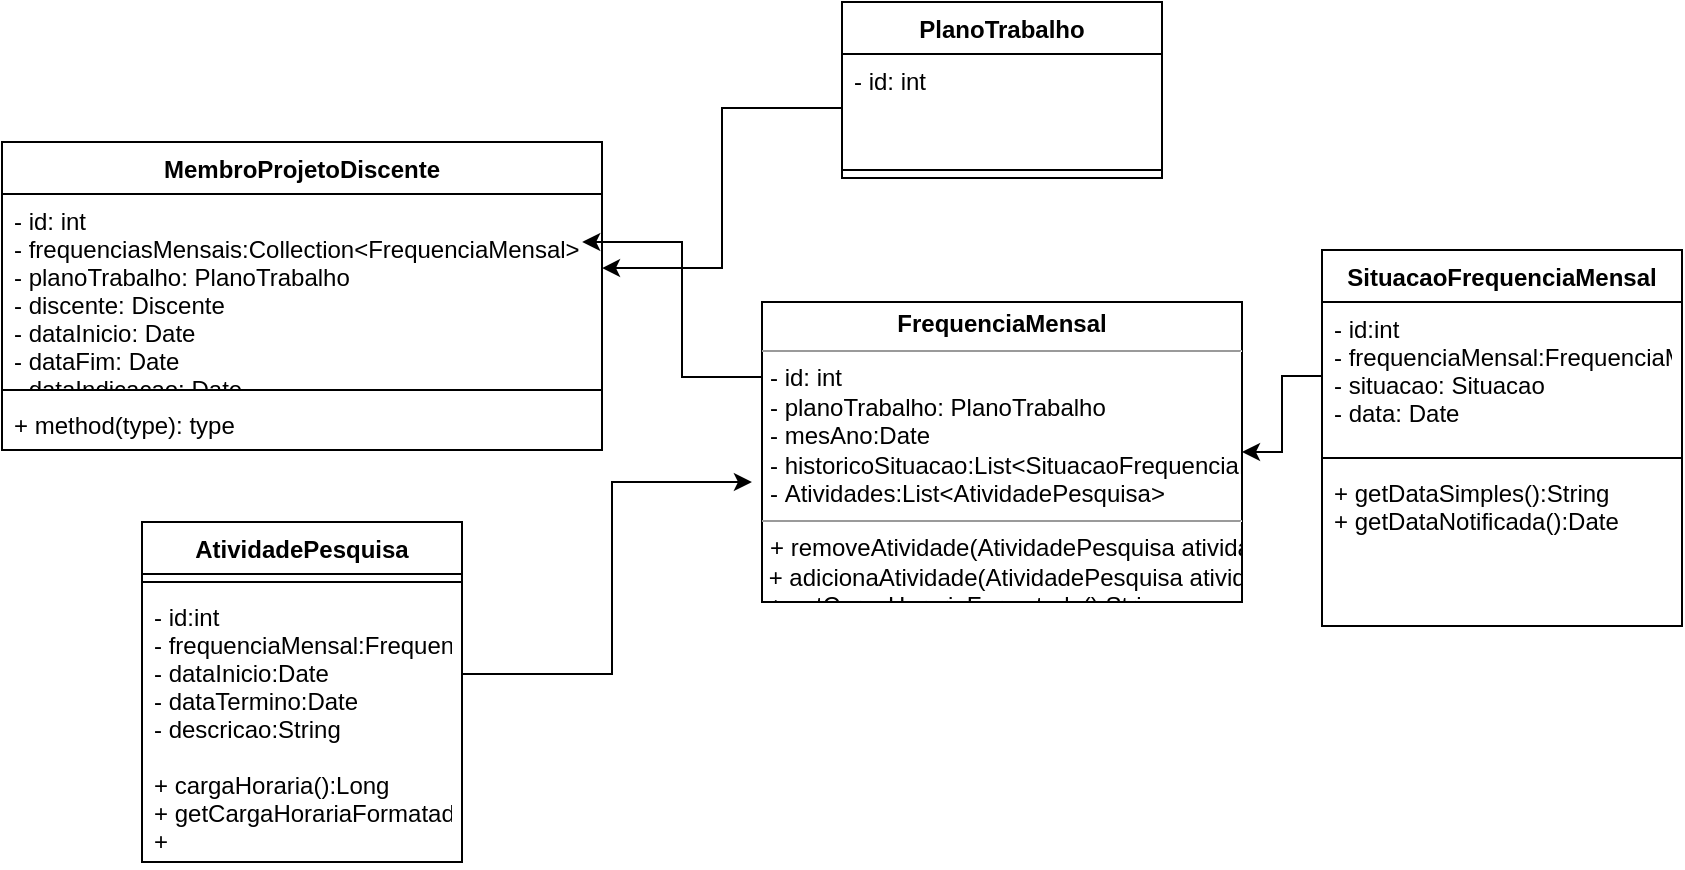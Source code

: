 <mxfile version="20.0.1" type="github">
  <diagram id="C5RBs43oDa-KdzZeNtuy" name="Page-1">
    <mxGraphModel dx="1935" dy="1662" grid="1" gridSize="10" guides="1" tooltips="1" connect="1" arrows="1" fold="1" page="1" pageScale="1" pageWidth="827" pageHeight="1169" math="0" shadow="0">
      <root>
        <mxCell id="WIyWlLk6GJQsqaUBKTNV-0" />
        <mxCell id="WIyWlLk6GJQsqaUBKTNV-1" parent="WIyWlLk6GJQsqaUBKTNV-0" />
        <mxCell id="O9gfkW0jdjY_Y91zfVRB-3" style="edgeStyle=orthogonalEdgeStyle;rounded=0;orthogonalLoop=1;jettySize=auto;html=1;exitX=0;exitY=0.25;exitDx=0;exitDy=0;entryX=0.967;entryY=0.255;entryDx=0;entryDy=0;entryPerimeter=0;" edge="1" parent="WIyWlLk6GJQsqaUBKTNV-1" source="UL5XW_X2hr35cnpbsUzt-4" target="Nl6ChfUlr1yjLetSRzaM-3">
          <mxGeometry relative="1" as="geometry" />
        </mxCell>
        <mxCell id="UL5XW_X2hr35cnpbsUzt-4" value="&lt;p style=&quot;margin:0px;margin-top:4px;text-align:center;&quot;&gt;&lt;b&gt;FrequenciaMensal&lt;/b&gt;&lt;/p&gt;&lt;hr size=&quot;1&quot;&gt;&lt;p style=&quot;margin:0px;margin-left:4px;&quot;&gt;- id: int&lt;/p&gt;&lt;p style=&quot;margin:0px;margin-left:4px;&quot;&gt;- planoTrabalho: PlanoTrabalho&lt;/p&gt;&lt;p style=&quot;margin:0px;margin-left:4px;&quot;&gt;- mesAno:Date&lt;/p&gt;&lt;p style=&quot;margin:0px;margin-left:4px;&quot;&gt;- historicoSituacao:List&amp;lt;SituacaoFrequenciaMensal&amp;gt;&lt;/p&gt;&lt;p style=&quot;margin:0px;margin-left:4px;&quot;&gt;-&amp;nbsp;&lt;span style=&quot;background-color: initial;&quot;&gt;Atividades:List&amp;lt;AtividadePesquisa&amp;gt;&lt;/span&gt;&lt;/p&gt;&lt;hr size=&quot;1&quot;&gt;&lt;p style=&quot;margin:0px;margin-left:4px;&quot;&gt;&lt;span style=&quot;background-color: initial;&quot;&gt;+ removeAtividade(AtividadePesquisa atividade):void&lt;/span&gt;&lt;br&gt;&lt;/p&gt;&amp;nbsp;+ adicionaAtividade(AtividadePesquisa atividade):void&lt;br&gt;&amp;nbsp;+&amp;nbsp;getCargaHorariaFormatada():String&lt;br&gt;&amp;nbsp;+&amp;nbsp;cargaHorariaTotal():Long&lt;br&gt;&amp;nbsp;+&amp;nbsp;chExigidaEmMs():Long&lt;br&gt;&amp;nbsp;+&amp;nbsp;chExigidaEmHoras():int&lt;br&gt;&amp;nbsp;+&amp;nbsp;getCargaHorariaRestanteFormatada():String&lt;br&gt;&amp;nbsp;+ adicionaSituacao(Situacao situacao):void&lt;br&gt;&amp;nbsp;+&amp;nbsp;getSituacaoAtual():String&lt;br&gt;&lt;span style=&quot;background-color: initial;&quot;&gt;&amp;nbsp;+ getSituacao():Situacao&lt;br&gt;&amp;nbsp;+ situacaoFrequenciaMaisRecente(Situacao situacao):SituacaoFrequenciaMensal&lt;br&gt;&amp;nbsp;+&amp;nbsp;&amp;nbsp;getEnviada():&lt;/span&gt;SituacaoFrequenciaMensal&lt;br&gt;&lt;span style=&quot;background-color: initial;&quot;&gt;&amp;nbsp;+&amp;nbsp;&amp;nbsp;getRecusa():&lt;/span&gt;SituacaoFrequenciaMensal&lt;br&gt;&lt;span style=&quot;background-color: initial;&quot;&gt;&amp;nbsp;+&amp;nbsp;&amp;nbsp;getHomologada():&lt;/span&gt;SituacaoFrequenciaMensal&lt;br&gt;&lt;span style=&quot;background-color: initial;&quot;&gt;&amp;nbsp;+&amp;nbsp;&amp;nbsp;getPreenchendo():&lt;/span&gt;SituacaoFrequenciaMensal&lt;br&gt;&lt;span style=&quot;background-color: initial;&quot;&gt;&amp;nbsp;+&amp;nbsp;&amp;nbsp;getNotificada():&lt;/span&gt;SituacaoFrequenciaMensal&lt;br&gt;&lt;span style=&quot;background-color: initial;&quot;&gt;&amp;nbsp;+ getSituacaoFrequencia():SituacaoFrequenciaMensal&lt;br&gt;&amp;nbsp;+ getEnvioFrequencia():Boolean&lt;br&gt;&amp;nbsp;+ cargaHorariaEmHoras():long&lt;br&gt;&amp;nbsp;+ getDataFormatada():String&lt;br&gt;&amp;nbsp;+ getMesAnoFormatado():String&lt;br&gt;&amp;nbsp;+ setDataFormatada(String dataFormatada):void&lt;br&gt;&amp;nbsp;+ getPodeExcluir(): Boolean&lt;br&gt;&amp;nbsp;+ getPodeCriar(): Boolean&lt;br&gt;&amp;nbsp;+ podePersistirNotificacao():Boolean&lt;br&gt;&lt;br&gt;&amp;nbsp;&lt;/span&gt;&lt;br&gt;&lt;p style=&quot;margin:0px;margin-left:4px;&quot;&gt;&lt;br&gt;&lt;/p&gt;" style="verticalAlign=top;align=left;overflow=fill;fontSize=12;fontFamily=Helvetica;html=1;" parent="WIyWlLk6GJQsqaUBKTNV-1" vertex="1">
          <mxGeometry x="-200" y="-250" width="240" height="150" as="geometry" />
        </mxCell>
        <mxCell id="UL5XW_X2hr35cnpbsUzt-7" value="PlanoTrabalho" style="swimlane;fontStyle=1;align=center;verticalAlign=top;childLayout=stackLayout;horizontal=1;startSize=26;horizontalStack=0;resizeParent=1;resizeParentMax=0;resizeLast=0;collapsible=1;marginBottom=0;" parent="WIyWlLk6GJQsqaUBKTNV-1" vertex="1">
          <mxGeometry x="-160" y="-400" width="160" height="88" as="geometry" />
        </mxCell>
        <mxCell id="UL5XW_X2hr35cnpbsUzt-8" value="- id: int&#xa;" style="text;strokeColor=none;fillColor=none;align=left;verticalAlign=top;spacingLeft=4;spacingRight=4;overflow=hidden;rotatable=0;points=[[0,0.5],[1,0.5]];portConstraint=eastwest;" parent="UL5XW_X2hr35cnpbsUzt-7" vertex="1">
          <mxGeometry y="26" width="160" height="54" as="geometry" />
        </mxCell>
        <mxCell id="UL5XW_X2hr35cnpbsUzt-9" value="" style="line;strokeWidth=1;fillColor=none;align=left;verticalAlign=middle;spacingTop=-1;spacingLeft=3;spacingRight=3;rotatable=0;labelPosition=right;points=[];portConstraint=eastwest;" parent="UL5XW_X2hr35cnpbsUzt-7" vertex="1">
          <mxGeometry y="80" width="160" height="8" as="geometry" />
        </mxCell>
        <mxCell id="UL5XW_X2hr35cnpbsUzt-20" value="SituacaoFrequenciaMensal" style="swimlane;fontStyle=1;align=center;verticalAlign=top;childLayout=stackLayout;horizontal=1;startSize=26;horizontalStack=0;resizeParent=1;resizeParentMax=0;resizeLast=0;collapsible=1;marginBottom=0;" parent="WIyWlLk6GJQsqaUBKTNV-1" vertex="1">
          <mxGeometry x="80" y="-276" width="180" height="188" as="geometry" />
        </mxCell>
        <mxCell id="UL5XW_X2hr35cnpbsUzt-21" value="- id:int&#xa;- frequenciaMensal:FrequenciaMensal&#xa;- situacao: Situacao&#xa;- data: Date" style="text;strokeColor=none;fillColor=none;align=left;verticalAlign=top;spacingLeft=4;spacingRight=4;overflow=hidden;rotatable=0;points=[[0,0.5],[1,0.5]];portConstraint=eastwest;" parent="UL5XW_X2hr35cnpbsUzt-20" vertex="1">
          <mxGeometry y="26" width="180" height="74" as="geometry" />
        </mxCell>
        <mxCell id="UL5XW_X2hr35cnpbsUzt-22" value="" style="line;strokeWidth=1;fillColor=none;align=left;verticalAlign=middle;spacingTop=-1;spacingLeft=3;spacingRight=3;rotatable=0;labelPosition=right;points=[];portConstraint=eastwest;" parent="UL5XW_X2hr35cnpbsUzt-20" vertex="1">
          <mxGeometry y="100" width="180" height="8" as="geometry" />
        </mxCell>
        <mxCell id="UL5XW_X2hr35cnpbsUzt-23" value="+ getDataSimples():String&#xa;+ getDataNotificada():Date&#xa;" style="text;strokeColor=none;fillColor=none;align=left;verticalAlign=top;spacingLeft=4;spacingRight=4;overflow=hidden;rotatable=0;points=[[0,0.5],[1,0.5]];portConstraint=eastwest;" parent="UL5XW_X2hr35cnpbsUzt-20" vertex="1">
          <mxGeometry y="108" width="180" height="80" as="geometry" />
        </mxCell>
        <mxCell id="UL5XW_X2hr35cnpbsUzt-24" style="edgeStyle=orthogonalEdgeStyle;rounded=0;orthogonalLoop=1;jettySize=auto;html=1;exitX=0;exitY=0.5;exitDx=0;exitDy=0;entryX=1;entryY=0.5;entryDx=0;entryDy=0;" parent="WIyWlLk6GJQsqaUBKTNV-1" source="UL5XW_X2hr35cnpbsUzt-21" target="UL5XW_X2hr35cnpbsUzt-4" edge="1">
          <mxGeometry relative="1" as="geometry" />
        </mxCell>
        <mxCell id="UL5XW_X2hr35cnpbsUzt-25" value="AtividadePesquisa" style="swimlane;fontStyle=1;align=center;verticalAlign=top;childLayout=stackLayout;horizontal=1;startSize=26;horizontalStack=0;resizeParent=1;resizeParentMax=0;resizeLast=0;collapsible=1;marginBottom=0;" parent="WIyWlLk6GJQsqaUBKTNV-1" vertex="1">
          <mxGeometry x="-510" y="-140" width="160" height="170" as="geometry" />
        </mxCell>
        <mxCell id="UL5XW_X2hr35cnpbsUzt-27" value="" style="line;strokeWidth=1;fillColor=none;align=left;verticalAlign=middle;spacingTop=-1;spacingLeft=3;spacingRight=3;rotatable=0;labelPosition=right;points=[];portConstraint=eastwest;" parent="UL5XW_X2hr35cnpbsUzt-25" vertex="1">
          <mxGeometry y="26" width="160" height="8" as="geometry" />
        </mxCell>
        <mxCell id="UL5XW_X2hr35cnpbsUzt-26" value="- id:int&#xa;- frequenciaMensal:FrequenciaMensal&#xa;- dataInicio:Date&#xa;- dataTermino:Date&#xa;- descricao:String" style="text;strokeColor=none;fillColor=none;align=left;verticalAlign=top;spacingLeft=4;spacingRight=4;overflow=hidden;rotatable=0;points=[[0,0.5],[1,0.5]];portConstraint=eastwest;" parent="UL5XW_X2hr35cnpbsUzt-25" vertex="1">
          <mxGeometry y="34" width="160" height="84" as="geometry" />
        </mxCell>
        <mxCell id="UL5XW_X2hr35cnpbsUzt-28" value="+ cargaHoraria():Long&#xa;+ getCargaHorariaFormatada():String&#xa;+ " style="text;strokeColor=none;fillColor=none;align=left;verticalAlign=top;spacingLeft=4;spacingRight=4;overflow=hidden;rotatable=0;points=[[0,0.5],[1,0.5]];portConstraint=eastwest;" parent="UL5XW_X2hr35cnpbsUzt-25" vertex="1">
          <mxGeometry y="118" width="160" height="52" as="geometry" />
        </mxCell>
        <mxCell id="Nl6ChfUlr1yjLetSRzaM-1" style="edgeStyle=orthogonalEdgeStyle;rounded=0;orthogonalLoop=1;jettySize=auto;html=1;entryX=-0.021;entryY=0.6;entryDx=0;entryDy=0;entryPerimeter=0;" parent="WIyWlLk6GJQsqaUBKTNV-1" source="UL5XW_X2hr35cnpbsUzt-26" target="UL5XW_X2hr35cnpbsUzt-4" edge="1">
          <mxGeometry relative="1" as="geometry" />
        </mxCell>
        <mxCell id="Nl6ChfUlr1yjLetSRzaM-2" value="MembroProjetoDiscente" style="swimlane;fontStyle=1;align=center;verticalAlign=top;childLayout=stackLayout;horizontal=1;startSize=26;horizontalStack=0;resizeParent=1;resizeParentMax=0;resizeLast=0;collapsible=1;marginBottom=0;" parent="WIyWlLk6GJQsqaUBKTNV-1" vertex="1">
          <mxGeometry x="-580" y="-330" width="300" height="154" as="geometry" />
        </mxCell>
        <mxCell id="Nl6ChfUlr1yjLetSRzaM-3" value="- id: int&#xa;- frequenciasMensais:Collection&lt;FrequenciaMensal&gt;&#xa;- planoTrabalho: PlanoTrabalho &#xa;- discente: Discente&#xa;- dataInicio: Date&#xa;- dataFim: Date &#xa;- dataIndicacao: Date&#xa;- dataFinalizacao:Date&#xa;- registroEntrada: RegistroEntrada &#xa;- bolsistaAnterior: MembroProjetoDiscente &#xa;- motivoSubstituicao: String &#xa;- tipoBolsa: TipoBolsaPesquisa &#xa;- selecionado: boolean &#xa;- ignorar: boolean &#xa;- tipoConta: Integer &#xa;- inativo: boolean " style="text;strokeColor=none;fillColor=none;align=left;verticalAlign=top;spacingLeft=4;spacingRight=4;overflow=hidden;rotatable=0;points=[[0,0.5],[1,0.5]];portConstraint=eastwest;" parent="Nl6ChfUlr1yjLetSRzaM-2" vertex="1">
          <mxGeometry y="26" width="300" height="94" as="geometry" />
        </mxCell>
        <mxCell id="Nl6ChfUlr1yjLetSRzaM-4" value="" style="line;strokeWidth=1;fillColor=none;align=left;verticalAlign=middle;spacingTop=-1;spacingLeft=3;spacingRight=3;rotatable=0;labelPosition=right;points=[];portConstraint=eastwest;" parent="Nl6ChfUlr1yjLetSRzaM-2" vertex="1">
          <mxGeometry y="120" width="300" height="8" as="geometry" />
        </mxCell>
        <mxCell id="Nl6ChfUlr1yjLetSRzaM-5" value="+ method(type): type" style="text;strokeColor=none;fillColor=none;align=left;verticalAlign=top;spacingLeft=4;spacingRight=4;overflow=hidden;rotatable=0;points=[[0,0.5],[1,0.5]];portConstraint=eastwest;" parent="Nl6ChfUlr1yjLetSRzaM-2" vertex="1">
          <mxGeometry y="128" width="300" height="26" as="geometry" />
        </mxCell>
        <mxCell id="O9gfkW0jdjY_Y91zfVRB-4" style="edgeStyle=orthogonalEdgeStyle;rounded=0;orthogonalLoop=1;jettySize=auto;html=1;exitX=0;exitY=0.5;exitDx=0;exitDy=0;entryX=1;entryY=0.394;entryDx=0;entryDy=0;entryPerimeter=0;" edge="1" parent="WIyWlLk6GJQsqaUBKTNV-1" source="UL5XW_X2hr35cnpbsUzt-8" target="Nl6ChfUlr1yjLetSRzaM-3">
          <mxGeometry relative="1" as="geometry" />
        </mxCell>
      </root>
    </mxGraphModel>
  </diagram>
</mxfile>
